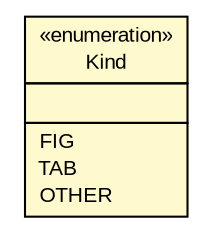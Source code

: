 #!/usr/local/bin/dot
#
# Class diagram 
# Generated by UMLGraph version R5_6_6-6-g3bdff0 (http://www.umlgraph.org/)
#

digraph G {
	edge [fontname="arial",fontsize=10,labelfontname="arial",labelfontsize=10];
	node [fontname="arial",fontsize=10,shape=plaintext];
	nodesep=0.25;
	ranksep=0.5;
	// org.tanjakostic.jcleancim.docgen.writer.ExistingCaptionLabel.Kind
	c115070 [label=<<table title="org.tanjakostic.jcleancim.docgen.writer.ExistingCaptionLabel.Kind" border="0" cellborder="1" cellspacing="0" cellpadding="2" port="p" bgcolor="lemonChiffon" href="./ExistingCaptionLabel.Kind.html">
		<tr><td><table border="0" cellspacing="0" cellpadding="1">
<tr><td align="center" balign="center"> &#171;enumeration&#187; </td></tr>
<tr><td align="center" balign="center"> Kind </td></tr>
		</table></td></tr>
		<tr><td><table border="0" cellspacing="0" cellpadding="1">
<tr><td align="left" balign="left">  </td></tr>
		</table></td></tr>
		<tr><td><table border="0" cellspacing="0" cellpadding="1">
<tr><td align="left" balign="left"> FIG </td></tr>
<tr><td align="left" balign="left"> TAB </td></tr>
<tr><td align="left" balign="left"> OTHER </td></tr>
		</table></td></tr>
		</table>>, URL="./ExistingCaptionLabel.Kind.html", fontname="arial", fontcolor="black", fontsize=10.0];
}


